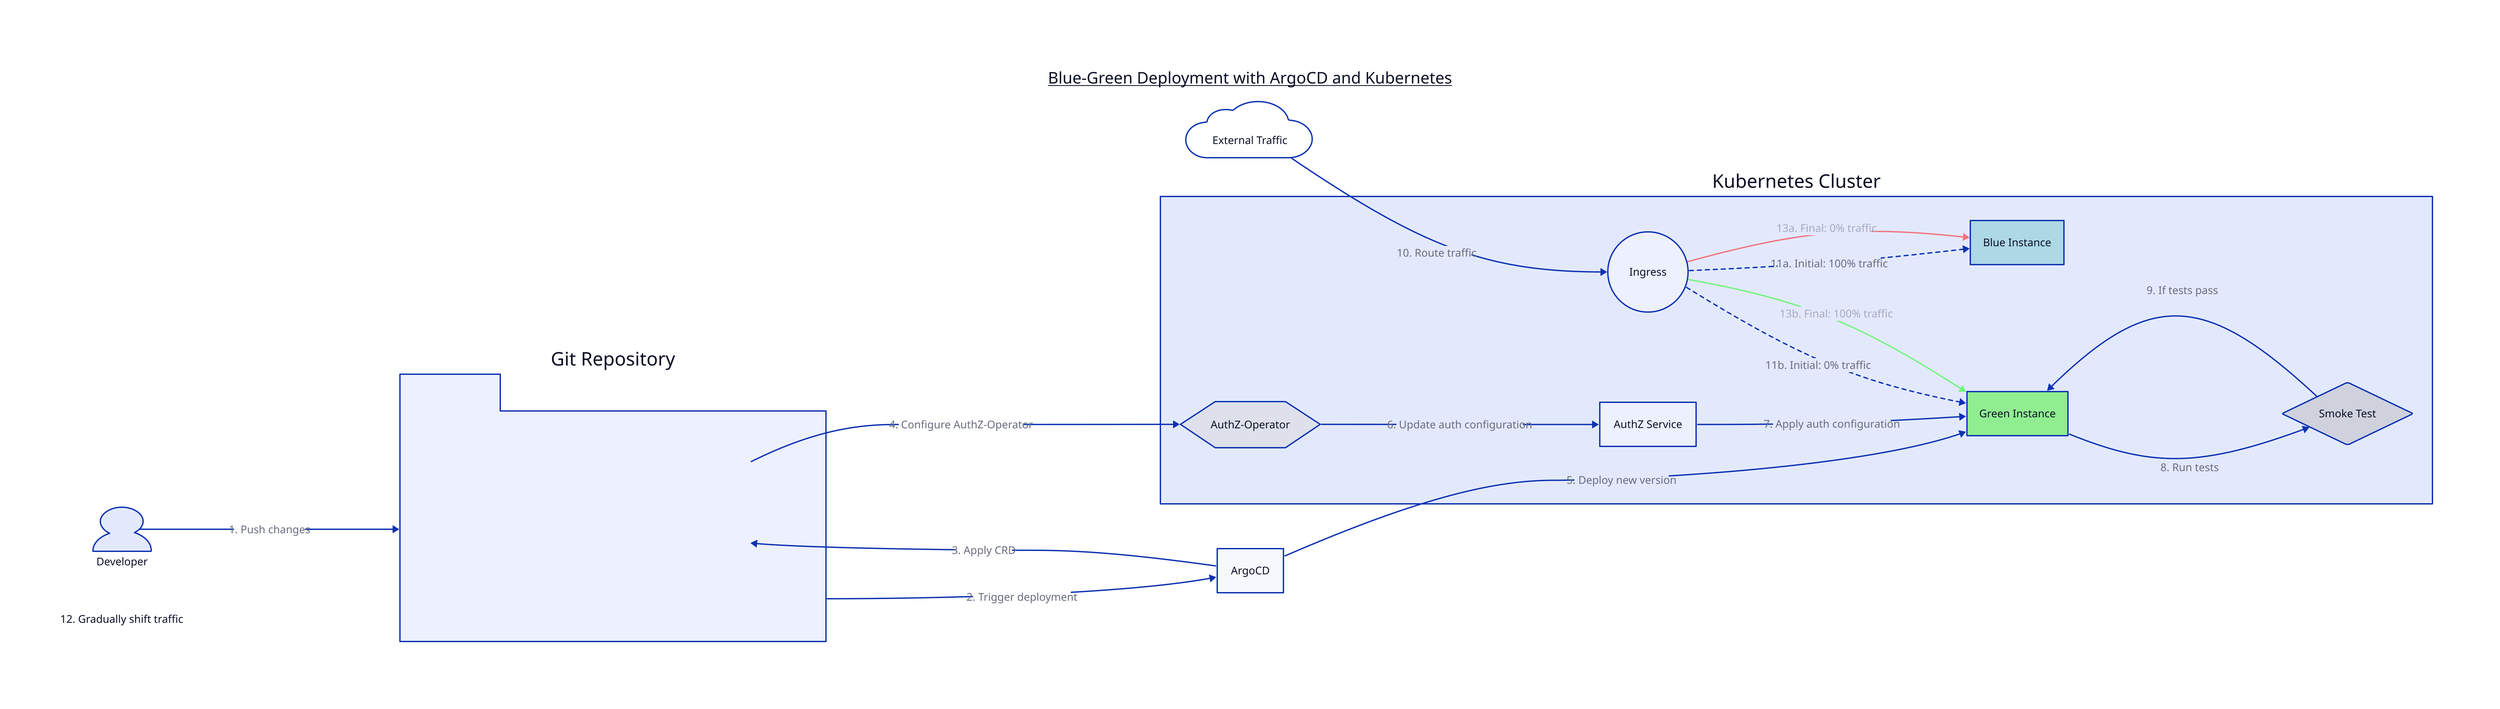 direction: right

title: {
  label: Blue-Green Deployment with ArgoCD and Kubernetes
  near: top-center
  shape: text
  style.font-size: 24
  style.underline: true
}

developer: Developer {
  shape: person
}

git_repo: Git Repository {
  shape: package
  crd: Custom Resource Definition
}

argocd: ArgoCD {
  shape: rectangle
  style.stroke-width: 2
}

k8s_cluster: Kubernetes Cluster {
  style.stroke-width: 2

  blue_instance: Blue Instance {
    shape: rectangle
    style.fill: "#ADD8E6"
  }

  green_instance: Green Instance {
    shape: rectangle
    style.fill: "#90EE90"
  }

  smoke_test: Smoke Test {
    shape: diamond
  }

  authz_operator: AuthZ-Operator {
    shape: hexagon
  }

  authz_service: AuthZ Service

  ingress: Ingress {
    shape: circle
  }
}

external_traffic: External Traffic {
  shape: cloud
}

developer -> git_repo: 1. Push changes
git_repo -> argocd: 2. Trigger deployment
argocd -> git_repo.crd: 3. Apply CRD
git_repo.crd -> k8s_cluster.authz_operator: 4. Configure AuthZ-Operator
argocd -> k8s_cluster.green_instance: 5. Deploy new version
k8s_cluster.authz_operator -> k8s_cluster.authz_service: 6. Update auth configuration
k8s_cluster.authz_service -> k8s_cluster.green_instance: 7. Apply auth configuration
k8s_cluster.green_instance -> k8s_cluster.smoke_test: 8. Run tests
k8s_cluster.smoke_test -> k8s_cluster.green_instance: 9. If tests pass

external_traffic -> k8s_cluster.ingress: 10. Route traffic
k8s_cluster.ingress -> k8s_cluster.blue_instance: 11a. Initial: 100% traffic {
  style.stroke-dash: 3
}
k8s_cluster.ingress -> k8s_cluster.green_instance: 11b. Initial: 0% traffic {
  style.stroke-dash: 3
}

traffic_shift: Traffic Shift {
  shape: text
  label: "12. Gradually shift traffic"
}

k8s_cluster.ingress -> k8s_cluster.blue_instance: 13a. Final: 0% traffic {
  style.stroke: "#FF0000"
  style.opacity: 0.5
}
k8s_cluster.ingress -> k8s_cluster.green_instance: 13b. Final: 100% traffic {
  style.stroke: "#00FF00"
  style.opacity: 0.5
}

git_repo.crd: |md
  ```yaml
  apiVersion: authz.appdirect.com/v1
  kind: AuthZConfig
  metadata:
    name: myapp-auth
  spec:
    appName: myapp
    roles:
      - name: admin
        permissions: ["read", "write", "delete"]
      - name: user
        permissions: ["read"]
  ```
|
